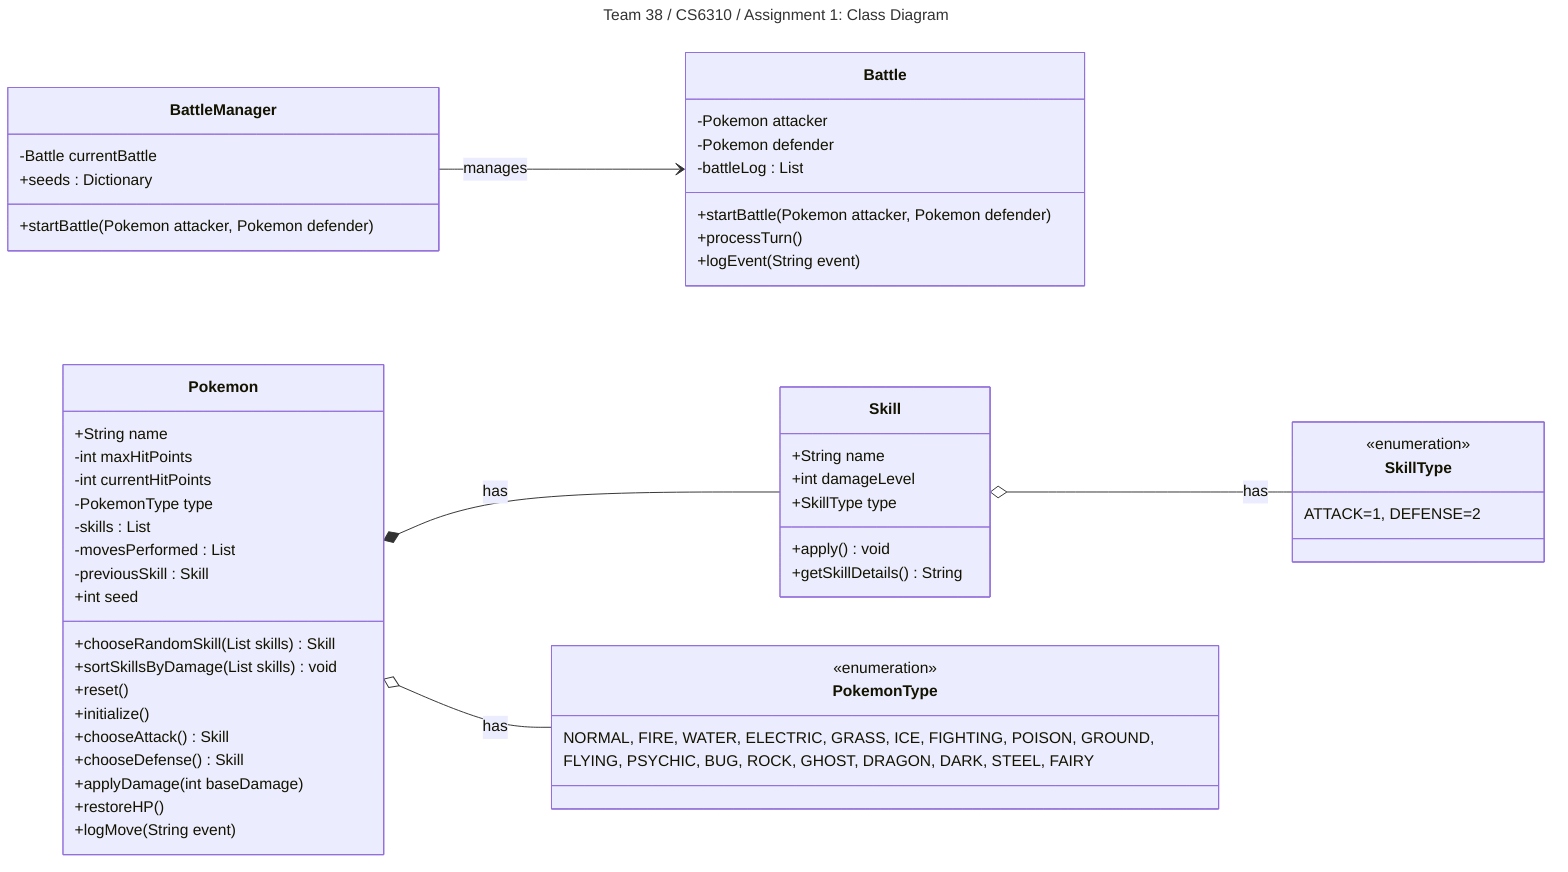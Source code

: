 ---
config:
  theme: default
title: 'Team 38 / CS6310 / Assignment 1: Class Diagram'
---
classDiagram
direction LR

class BattleManager {
    -Battle currentBattle
    +seeds : Dictionary<string, int[]>
    +startBattle(Pokemon attacker, Pokemon defender)
}

class Battle {
    -Pokemon attacker
    -Pokemon defender
    -battleLog : List
    +startBattle(Pokemon attacker, Pokemon defender)
    +processTurn()
    +logEvent(String event)
}

class Pokemon {
    +String name
    -int maxHitPoints
    -int currentHitPoints
    -PokemonType type
    -skills : List
    -movesPerformed : List
    -previousSkill : Skill
    +int seed
    +chooseRandomSkill(List skills) Skill
    +sortSkillsByDamage(List skills) void
    +reset()
    +initialize()
    +chooseAttack() Skill
    +chooseDefense() Skill
    +applyDamage(int baseDamage)
    +restoreHP()
    +logMove(String event)
}

class Skill {
    +String name
    +int damageLevel
    +SkillType type
    +apply() void
    +getSkillDetails() String
}

class PokemonType {
    <<enumeration>>
    NORMAL, FIRE, WATER, ELECTRIC, GRASS, ICE, FIGHTING, POISON, GROUND,
    FLYING, PSYCHIC, BUG, ROCK, GHOST, DRAGON, DARK, STEEL, FAIRY
}

class SkillType {
    <<enumeration>>
    ATTACK=1, DEFENSE=2
}

BattleManager --> Battle : manages
Pokemon *-- Skill : has
Pokemon o-- PokemonType : has
Skill o-- SkillType : has
